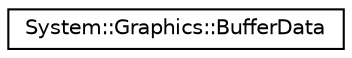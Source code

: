digraph G
{
  edge [fontname="Helvetica",fontsize="10",labelfontname="Helvetica",labelfontsize="10"];
  node [fontname="Helvetica",fontsize="10",shape=record];
  rankdir="LR";
  Node1 [label="System::Graphics::BufferData",height=0.2,width=0.4,color="black", fillcolor="white", style="filled",URL="$class_system_1_1_graphics_1_1_buffer_data.html"];
}
